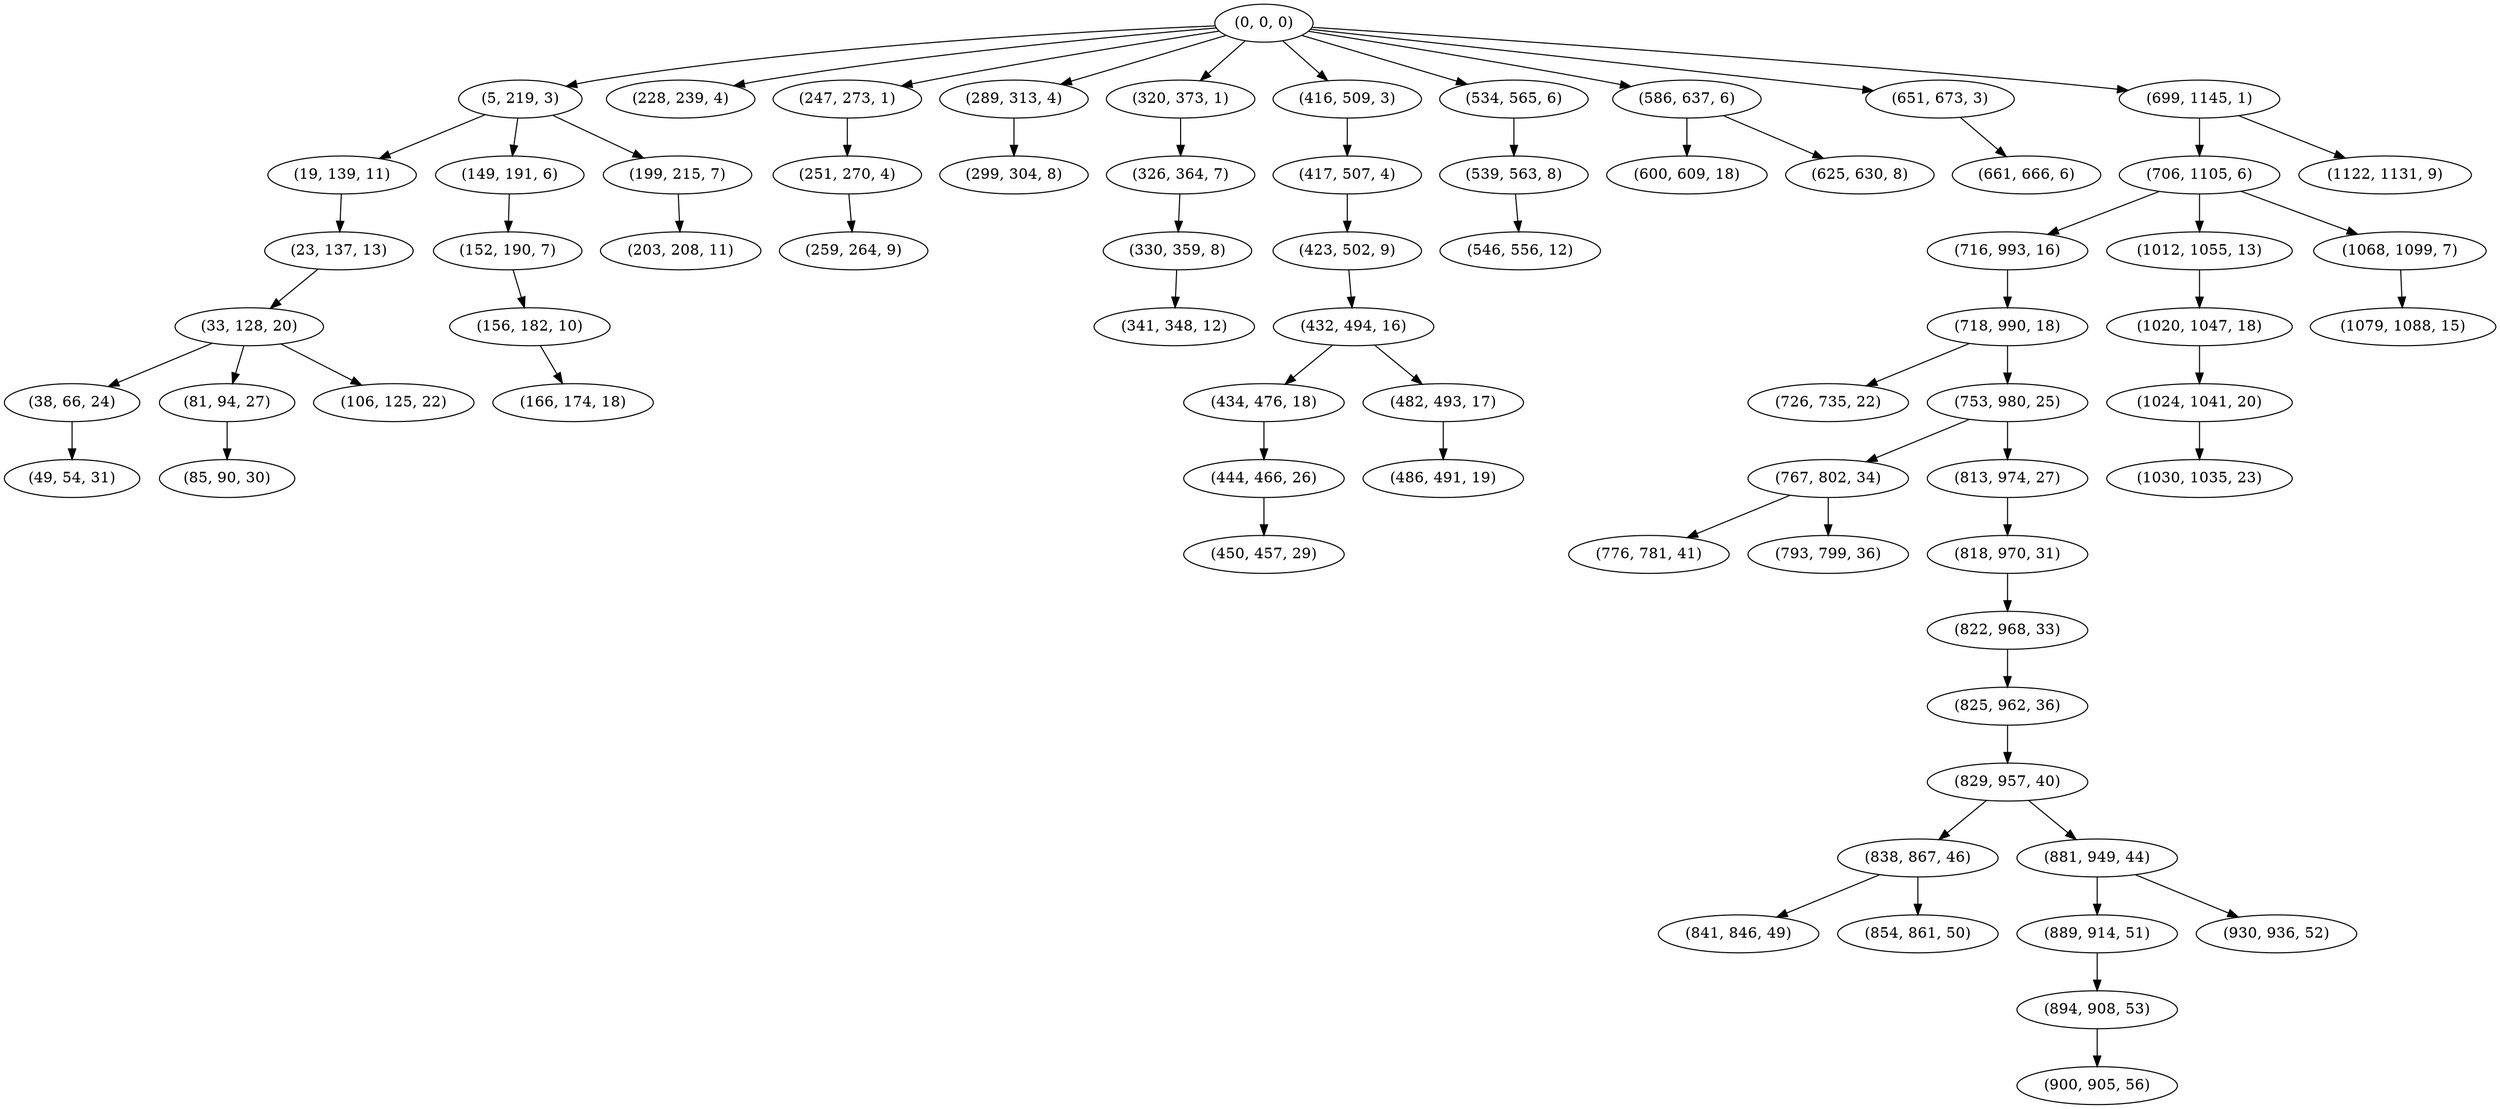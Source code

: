 digraph tree {
    "(0, 0, 0)";
    "(5, 219, 3)";
    "(19, 139, 11)";
    "(23, 137, 13)";
    "(33, 128, 20)";
    "(38, 66, 24)";
    "(49, 54, 31)";
    "(81, 94, 27)";
    "(85, 90, 30)";
    "(106, 125, 22)";
    "(149, 191, 6)";
    "(152, 190, 7)";
    "(156, 182, 10)";
    "(166, 174, 18)";
    "(199, 215, 7)";
    "(203, 208, 11)";
    "(228, 239, 4)";
    "(247, 273, 1)";
    "(251, 270, 4)";
    "(259, 264, 9)";
    "(289, 313, 4)";
    "(299, 304, 8)";
    "(320, 373, 1)";
    "(326, 364, 7)";
    "(330, 359, 8)";
    "(341, 348, 12)";
    "(416, 509, 3)";
    "(417, 507, 4)";
    "(423, 502, 9)";
    "(432, 494, 16)";
    "(434, 476, 18)";
    "(444, 466, 26)";
    "(450, 457, 29)";
    "(482, 493, 17)";
    "(486, 491, 19)";
    "(534, 565, 6)";
    "(539, 563, 8)";
    "(546, 556, 12)";
    "(586, 637, 6)";
    "(600, 609, 18)";
    "(625, 630, 8)";
    "(651, 673, 3)";
    "(661, 666, 6)";
    "(699, 1145, 1)";
    "(706, 1105, 6)";
    "(716, 993, 16)";
    "(718, 990, 18)";
    "(726, 735, 22)";
    "(753, 980, 25)";
    "(767, 802, 34)";
    "(776, 781, 41)";
    "(793, 799, 36)";
    "(813, 974, 27)";
    "(818, 970, 31)";
    "(822, 968, 33)";
    "(825, 962, 36)";
    "(829, 957, 40)";
    "(838, 867, 46)";
    "(841, 846, 49)";
    "(854, 861, 50)";
    "(881, 949, 44)";
    "(889, 914, 51)";
    "(894, 908, 53)";
    "(900, 905, 56)";
    "(930, 936, 52)";
    "(1012, 1055, 13)";
    "(1020, 1047, 18)";
    "(1024, 1041, 20)";
    "(1030, 1035, 23)";
    "(1068, 1099, 7)";
    "(1079, 1088, 15)";
    "(1122, 1131, 9)";
    "(0, 0, 0)" -> "(5, 219, 3)";
    "(0, 0, 0)" -> "(228, 239, 4)";
    "(0, 0, 0)" -> "(247, 273, 1)";
    "(0, 0, 0)" -> "(289, 313, 4)";
    "(0, 0, 0)" -> "(320, 373, 1)";
    "(0, 0, 0)" -> "(416, 509, 3)";
    "(0, 0, 0)" -> "(534, 565, 6)";
    "(0, 0, 0)" -> "(586, 637, 6)";
    "(0, 0, 0)" -> "(651, 673, 3)";
    "(0, 0, 0)" -> "(699, 1145, 1)";
    "(5, 219, 3)" -> "(19, 139, 11)";
    "(5, 219, 3)" -> "(149, 191, 6)";
    "(5, 219, 3)" -> "(199, 215, 7)";
    "(19, 139, 11)" -> "(23, 137, 13)";
    "(23, 137, 13)" -> "(33, 128, 20)";
    "(33, 128, 20)" -> "(38, 66, 24)";
    "(33, 128, 20)" -> "(81, 94, 27)";
    "(33, 128, 20)" -> "(106, 125, 22)";
    "(38, 66, 24)" -> "(49, 54, 31)";
    "(81, 94, 27)" -> "(85, 90, 30)";
    "(149, 191, 6)" -> "(152, 190, 7)";
    "(152, 190, 7)" -> "(156, 182, 10)";
    "(156, 182, 10)" -> "(166, 174, 18)";
    "(199, 215, 7)" -> "(203, 208, 11)";
    "(247, 273, 1)" -> "(251, 270, 4)";
    "(251, 270, 4)" -> "(259, 264, 9)";
    "(289, 313, 4)" -> "(299, 304, 8)";
    "(320, 373, 1)" -> "(326, 364, 7)";
    "(326, 364, 7)" -> "(330, 359, 8)";
    "(330, 359, 8)" -> "(341, 348, 12)";
    "(416, 509, 3)" -> "(417, 507, 4)";
    "(417, 507, 4)" -> "(423, 502, 9)";
    "(423, 502, 9)" -> "(432, 494, 16)";
    "(432, 494, 16)" -> "(434, 476, 18)";
    "(432, 494, 16)" -> "(482, 493, 17)";
    "(434, 476, 18)" -> "(444, 466, 26)";
    "(444, 466, 26)" -> "(450, 457, 29)";
    "(482, 493, 17)" -> "(486, 491, 19)";
    "(534, 565, 6)" -> "(539, 563, 8)";
    "(539, 563, 8)" -> "(546, 556, 12)";
    "(586, 637, 6)" -> "(600, 609, 18)";
    "(586, 637, 6)" -> "(625, 630, 8)";
    "(651, 673, 3)" -> "(661, 666, 6)";
    "(699, 1145, 1)" -> "(706, 1105, 6)";
    "(699, 1145, 1)" -> "(1122, 1131, 9)";
    "(706, 1105, 6)" -> "(716, 993, 16)";
    "(706, 1105, 6)" -> "(1012, 1055, 13)";
    "(706, 1105, 6)" -> "(1068, 1099, 7)";
    "(716, 993, 16)" -> "(718, 990, 18)";
    "(718, 990, 18)" -> "(726, 735, 22)";
    "(718, 990, 18)" -> "(753, 980, 25)";
    "(753, 980, 25)" -> "(767, 802, 34)";
    "(753, 980, 25)" -> "(813, 974, 27)";
    "(767, 802, 34)" -> "(776, 781, 41)";
    "(767, 802, 34)" -> "(793, 799, 36)";
    "(813, 974, 27)" -> "(818, 970, 31)";
    "(818, 970, 31)" -> "(822, 968, 33)";
    "(822, 968, 33)" -> "(825, 962, 36)";
    "(825, 962, 36)" -> "(829, 957, 40)";
    "(829, 957, 40)" -> "(838, 867, 46)";
    "(829, 957, 40)" -> "(881, 949, 44)";
    "(838, 867, 46)" -> "(841, 846, 49)";
    "(838, 867, 46)" -> "(854, 861, 50)";
    "(881, 949, 44)" -> "(889, 914, 51)";
    "(881, 949, 44)" -> "(930, 936, 52)";
    "(889, 914, 51)" -> "(894, 908, 53)";
    "(894, 908, 53)" -> "(900, 905, 56)";
    "(1012, 1055, 13)" -> "(1020, 1047, 18)";
    "(1020, 1047, 18)" -> "(1024, 1041, 20)";
    "(1024, 1041, 20)" -> "(1030, 1035, 23)";
    "(1068, 1099, 7)" -> "(1079, 1088, 15)";
}
